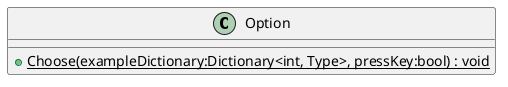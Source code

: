 @startuml
class Option {
    + {static} Choose(exampleDictionary:Dictionary<int, Type>, pressKey:bool) : void
}
@enduml
